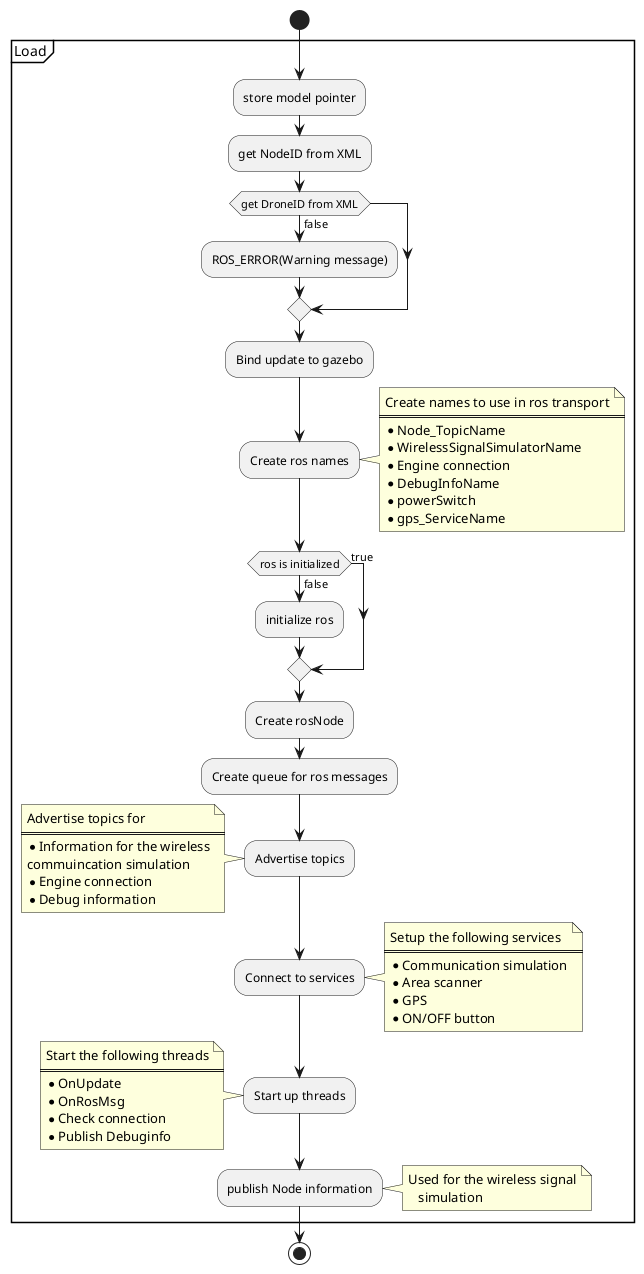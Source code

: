 @startuml

start
partition Load {
:store model pointer;
:get NodeID from XML;
if(get DroneID from XML) then (false)
:ROS_ERROR(Warning message);
endif
:Bind update to gazebo;
:Create ros names;
note right
  Create names to use in ros transport
  ====
  * Node_TopicName
  * WirelessSignalSimulatorName
  * Engine connection
  * DebugInfoName
  * powerSwitch
  * gps_ServiceName
end note 
if (ros is initialized) then (false)
	:initialize ros;
    else (true)
endif
:Create rosNode;
:Create queue for ros messages;
:Advertise topics;
note left
  Advertise topics for
  ====
  * Information for the wireless
  commuincation simulation
  * Engine connection
  * Debug information 
end note 
:Connect to services;
note right
  Setup the following services
  ====
  * Communication simulation
  * Area scanner
  * GPS 
  * ON/OFF button
end note    
:Start up threads;
note left
  Start the following threads
  ====
  * OnUpdate
  * OnRosMsg
  * Check connection
  * Publish Debuginfo  
end note 
:publish Node information;
note right
	Used for the wireless signal
    simulation
end note
}
stop    




@enduml